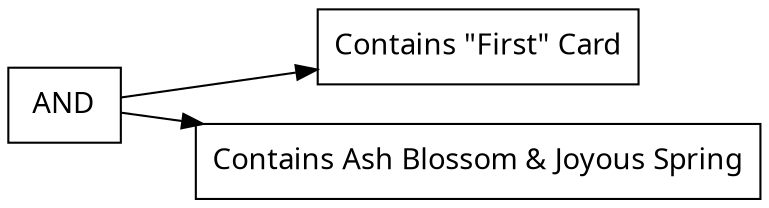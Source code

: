 digraph {
node [shape=record];
node [fontname=Sans];charset="UTF-8" splines=true splines=spline rankdir =LR
150[label="AND"];
150->54;
150->101;
54[label="Contains \"First\" Card"];
101[label="Contains Ash Blossom & Joyous Spring"];
}
